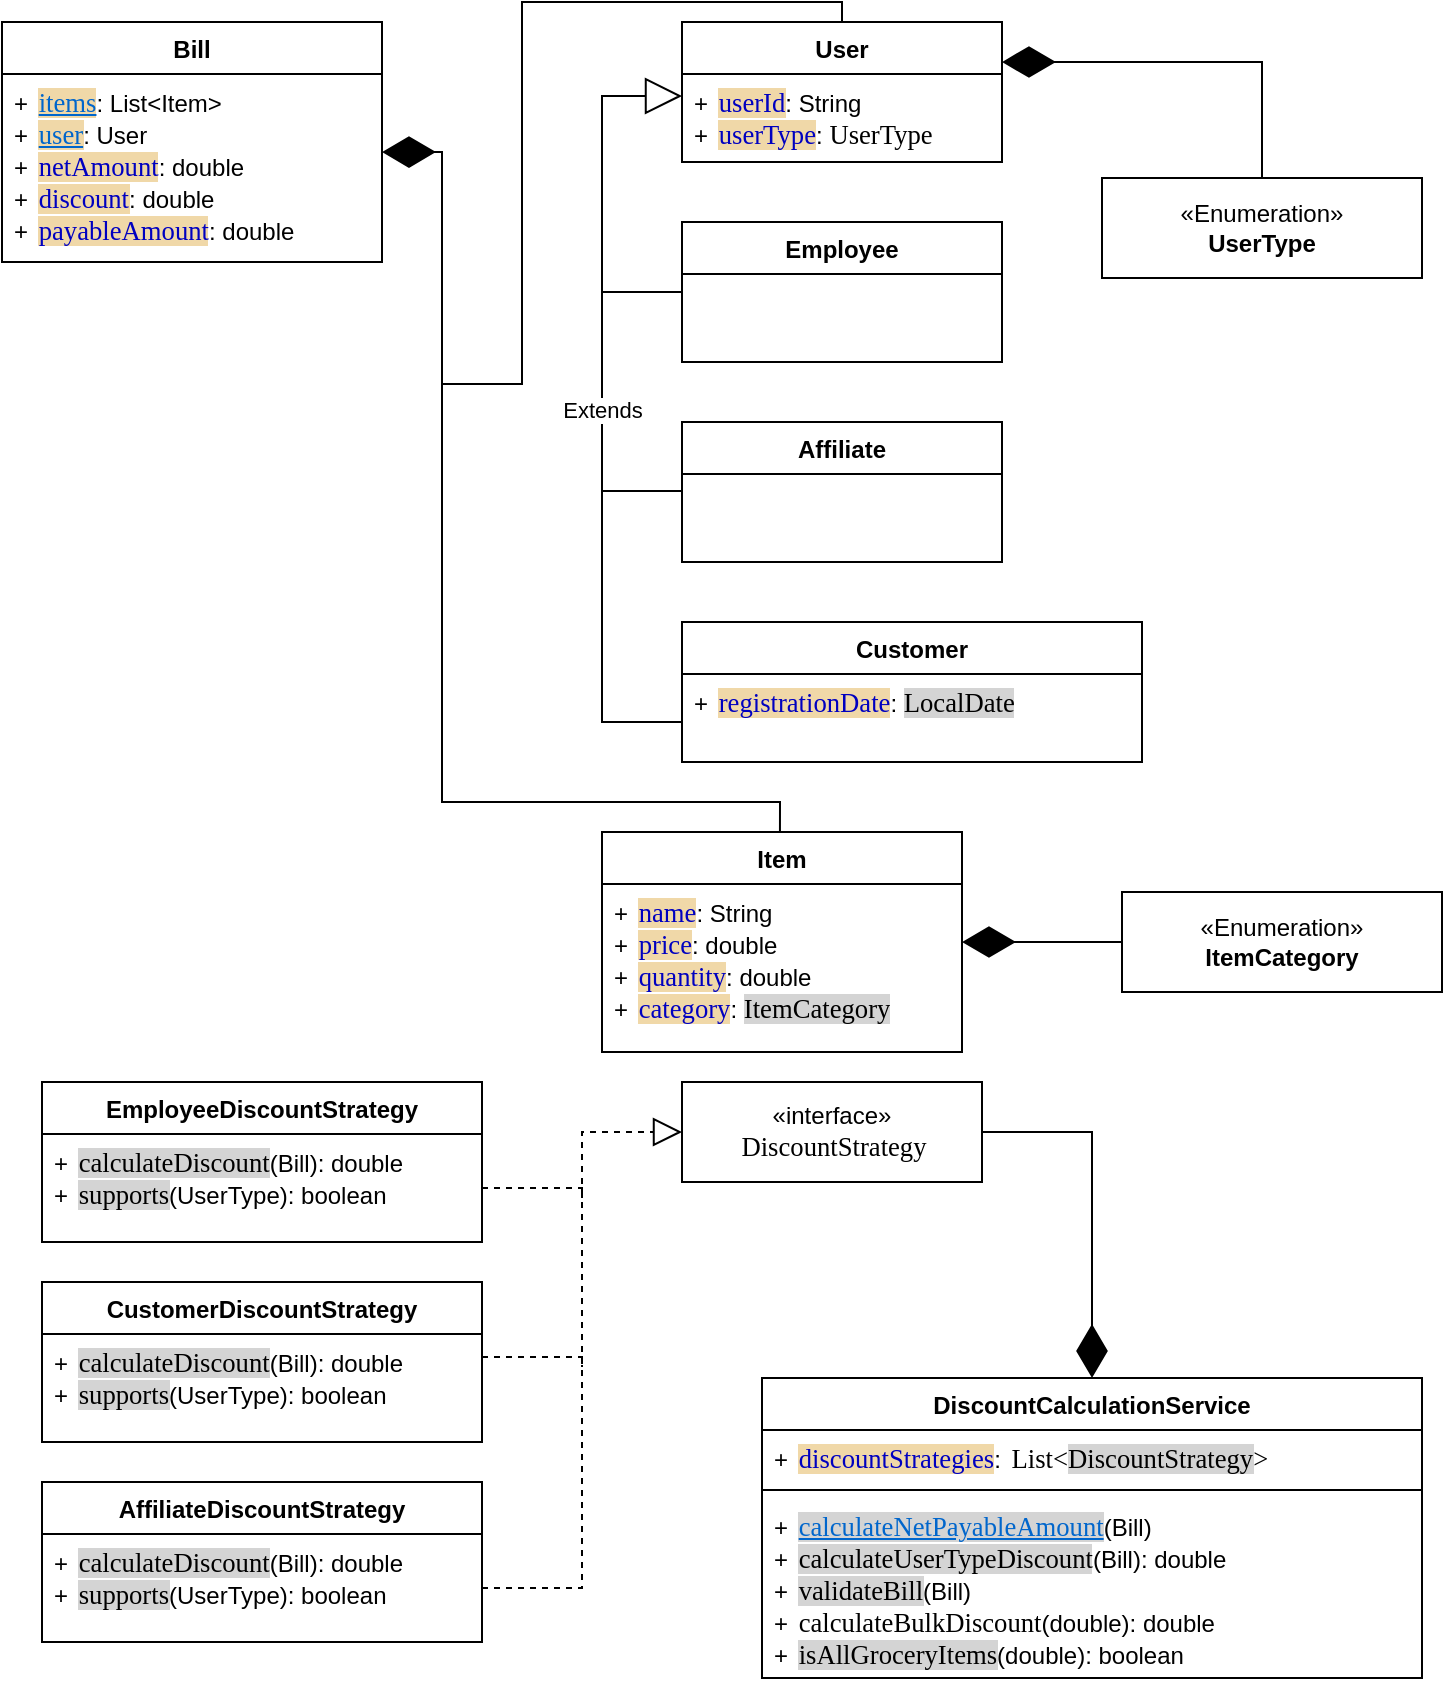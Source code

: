 <mxfile version="24.2.1" type="device">
  <diagram name="Page-1" id="UgV_JPP0i3aFmWsmUaCU">
    <mxGraphModel dx="1283" dy="746" grid="1" gridSize="10" guides="1" tooltips="1" connect="1" arrows="1" fold="1" page="1" pageScale="1" pageWidth="827" pageHeight="1169" background="#ffffff" math="0" shadow="0">
      <root>
        <mxCell id="0" />
        <mxCell id="1" parent="0" />
        <mxCell id="_derKe90vPUyV-7pFpbQ-1" value="User" style="swimlane;fontStyle=1;align=center;verticalAlign=top;childLayout=stackLayout;horizontal=1;startSize=26;horizontalStack=0;resizeParent=1;resizeParentMax=0;resizeLast=0;collapsible=1;marginBottom=0;whiteSpace=wrap;html=1;" parent="1" vertex="1">
          <mxGeometry x="390" y="132" width="160" height="70" as="geometry" />
        </mxCell>
        <mxCell id="_derKe90vPUyV-7pFpbQ-2" value="+&amp;nbsp;&lt;span style=&quot;background-color:#ffffff;padding:0px 0px 0px 2px;&quot;&gt;&lt;span style=&quot;font-family: Consolas; font-size: 10pt; white-space: pre;&quot;&gt;&lt;span style=&quot;color:#0000c0;background-color:#f0d8a8;&quot;&gt;userId&lt;/span&gt;&lt;/span&gt;&lt;/span&gt;: String&lt;div&gt;+&amp;nbsp;&lt;span style=&quot;background-color:#ffffff;padding:0px 0px 0px 2px;&quot;&gt;&lt;span style=&quot;font-family: Consolas; font-size: 10pt; white-space: pre;&quot;&gt;&lt;span style=&quot;color:#0000c0;background-color:#f0d8a8;&quot;&gt;userType&lt;/span&gt;&lt;/span&gt;&lt;/span&gt;:&amp;nbsp;&lt;span style=&quot;font-family: Consolas; font-size: 10pt; white-space: pre; background-color: rgb(255, 255, 255);&quot;&gt;UserType&lt;/span&gt;&lt;br&gt;&lt;/div&gt;" style="text;strokeColor=none;fillColor=none;align=left;verticalAlign=top;spacingLeft=4;spacingRight=4;overflow=hidden;rotatable=0;points=[[0,0.5],[1,0.5]];portConstraint=eastwest;whiteSpace=wrap;html=1;" parent="_derKe90vPUyV-7pFpbQ-1" vertex="1">
          <mxGeometry y="26" width="160" height="44" as="geometry" />
        </mxCell>
        <mxCell id="_derKe90vPUyV-7pFpbQ-6" value="Employee" style="swimlane;fontStyle=1;align=center;verticalAlign=top;childLayout=stackLayout;horizontal=1;startSize=26;horizontalStack=0;resizeParent=1;resizeParentMax=0;resizeLast=0;collapsible=1;marginBottom=0;whiteSpace=wrap;html=1;" parent="1" vertex="1">
          <mxGeometry x="390" y="232" width="160" height="70" as="geometry" />
        </mxCell>
        <mxCell id="_derKe90vPUyV-7pFpbQ-8" value="Affiliate" style="swimlane;fontStyle=1;align=center;verticalAlign=top;childLayout=stackLayout;horizontal=1;startSize=26;horizontalStack=0;resizeParent=1;resizeParentMax=0;resizeLast=0;collapsible=1;marginBottom=0;whiteSpace=wrap;html=1;" parent="1" vertex="1">
          <mxGeometry x="390" y="332" width="160" height="70" as="geometry" />
        </mxCell>
        <mxCell id="_derKe90vPUyV-7pFpbQ-9" value="&lt;div&gt;&lt;br&gt;&lt;/div&gt;" style="text;strokeColor=none;fillColor=none;align=left;verticalAlign=top;spacingLeft=4;spacingRight=4;overflow=hidden;rotatable=0;points=[[0,0.5],[1,0.5]];portConstraint=eastwest;whiteSpace=wrap;html=1;" parent="_derKe90vPUyV-7pFpbQ-8" vertex="1">
          <mxGeometry y="26" width="160" height="44" as="geometry" />
        </mxCell>
        <mxCell id="_derKe90vPUyV-7pFpbQ-10" value="Customer" style="swimlane;fontStyle=1;align=center;verticalAlign=top;childLayout=stackLayout;horizontal=1;startSize=26;horizontalStack=0;resizeParent=1;resizeParentMax=0;resizeLast=0;collapsible=1;marginBottom=0;whiteSpace=wrap;html=1;" parent="1" vertex="1">
          <mxGeometry x="390" y="432" width="230" height="70" as="geometry" />
        </mxCell>
        <mxCell id="_derKe90vPUyV-7pFpbQ-11" value="+&amp;nbsp;&lt;span style=&quot;background-color: rgb(255, 255, 255); padding: 0px 0px 0px 2px;&quot;&gt;&lt;span style=&quot;font-family: Consolas; font-size: 10pt; white-space: pre;&quot;&gt;&lt;span style=&quot;color:#0000c0;background-color:#f0d8a8;&quot;&gt;registrationDate&lt;/span&gt;&lt;/span&gt;&lt;/span&gt;&lt;span style=&quot;background-color: initial;&quot;&gt;:&amp;nbsp;&lt;/span&gt;&lt;span style=&quot;background-color: rgb(212, 212, 212); font-family: Consolas; font-size: 10pt; white-space: pre;&quot;&gt;LocalDate&lt;/span&gt;" style="text;strokeColor=none;fillColor=none;align=left;verticalAlign=top;spacingLeft=4;spacingRight=4;overflow=hidden;rotatable=0;points=[[0,0.5],[1,0.5]];portConstraint=eastwest;whiteSpace=wrap;html=1;" parent="_derKe90vPUyV-7pFpbQ-10" vertex="1">
          <mxGeometry y="26" width="230" height="44" as="geometry" />
        </mxCell>
        <mxCell id="_derKe90vPUyV-7pFpbQ-14" value="Extends" style="endArrow=block;endSize=16;endFill=0;html=1;rounded=0;entryX=0;entryY=0.25;entryDx=0;entryDy=0;entryPerimeter=0;edgeStyle=orthogonalEdgeStyle;" parent="1" target="_derKe90vPUyV-7pFpbQ-2" edge="1">
          <mxGeometry width="160" relative="1" as="geometry">
            <mxPoint x="390" y="482" as="sourcePoint" />
            <mxPoint x="550" y="672" as="targetPoint" />
            <Array as="points">
              <mxPoint x="390" y="482" />
              <mxPoint x="350" y="482" />
              <mxPoint x="350" y="169" />
            </Array>
          </mxGeometry>
        </mxCell>
        <mxCell id="_derKe90vPUyV-7pFpbQ-16" value="" style="endArrow=none;html=1;rounded=0;entryX=0;entryY=0.5;entryDx=0;entryDy=0;" parent="1" target="_derKe90vPUyV-7pFpbQ-6" edge="1">
          <mxGeometry width="50" height="50" relative="1" as="geometry">
            <mxPoint x="350" y="267" as="sourcePoint" />
            <mxPoint x="470" y="582" as="targetPoint" />
          </mxGeometry>
        </mxCell>
        <mxCell id="_derKe90vPUyV-7pFpbQ-17" value="" style="endArrow=none;html=1;rounded=0;entryX=0;entryY=0.5;entryDx=0;entryDy=0;" parent="1" edge="1">
          <mxGeometry width="50" height="50" relative="1" as="geometry">
            <mxPoint x="350" y="366.5" as="sourcePoint" />
            <mxPoint x="390" y="366.5" as="targetPoint" />
          </mxGeometry>
        </mxCell>
        <mxCell id="_derKe90vPUyV-7pFpbQ-18" value="«interface»&lt;br&gt;&lt;span style=&quot;padding: 0px 0px 0px 2px;&quot;&gt;&lt;span style=&quot;font-family: Consolas; font-size: 10pt; white-space: pre; background-color: rgb(255, 255, 255);&quot;&gt;DiscountStrategy&lt;/span&gt;&lt;/span&gt;" style="html=1;whiteSpace=wrap;" parent="1" vertex="1">
          <mxGeometry x="390" y="662" width="150" height="50" as="geometry" />
        </mxCell>
        <mxCell id="_derKe90vPUyV-7pFpbQ-26" value="Bill" style="swimlane;fontStyle=1;align=center;verticalAlign=top;childLayout=stackLayout;horizontal=1;startSize=26;horizontalStack=0;resizeParent=1;resizeParentMax=0;resizeLast=0;collapsible=1;marginBottom=0;whiteSpace=wrap;html=1;" parent="1" vertex="1">
          <mxGeometry x="50" y="132" width="190" height="120" as="geometry" />
        </mxCell>
        <mxCell id="_derKe90vPUyV-7pFpbQ-31" value="" style="endArrow=diamondThin;endFill=1;endSize=24;html=1;rounded=0;edgeStyle=orthogonalEdgeStyle;exitX=-0.017;exitY=0.357;exitDx=0;exitDy=0;exitPerimeter=0;entryX=1;entryY=0.415;entryDx=0;entryDy=0;entryPerimeter=0;" parent="_derKe90vPUyV-7pFpbQ-26" target="_derKe90vPUyV-7pFpbQ-27" edge="1">
          <mxGeometry width="160" relative="1" as="geometry">
            <mxPoint x="388.97" y="404.988" as="sourcePoint" />
            <mxPoint x="200" y="65" as="targetPoint" />
            <Array as="points">
              <mxPoint x="389" y="390" />
              <mxPoint x="220" y="390" />
              <mxPoint x="220" y="65" />
            </Array>
          </mxGeometry>
        </mxCell>
        <mxCell id="_derKe90vPUyV-7pFpbQ-27" value="+&amp;nbsp;&lt;span style=&quot;background-color:#ffffff;padding:0px 0px 0px 2px;&quot;&gt;&lt;span style=&quot;font-family: Consolas; font-size: 10pt; white-space: pre;&quot;&gt;&lt;span style=&quot;background-color: rgb(240, 216, 168); text-decoration-line: underline; text-decoration-style: solid; text-decoration-color: rgb(0, 102, 204); color: rgb(0, 102, 204);&quot;&gt;items&lt;/span&gt;&lt;/span&gt;&lt;/span&gt;: List&amp;lt;Item&amp;gt;&lt;div&gt;+&amp;nbsp;&lt;span style=&quot;background-color: rgb(255, 255, 255); padding: 0px 0px 0px 2px;&quot;&gt;&lt;span style=&quot;font-family: Consolas; font-size: 10pt; white-space: pre;&quot;&gt;&lt;span style=&quot;background-color: rgb(240, 216, 168); text-decoration-line: underline; text-decoration-style: solid; text-decoration-color: rgb(0, 102, 204); color: rgb(0, 102, 204);&quot;&gt;user&lt;/span&gt;&lt;/span&gt;&lt;/span&gt;: User&lt;br&gt;&lt;/div&gt;&lt;div&gt;+&amp;nbsp;&lt;span style=&quot;background-color:#ffffff;padding:0px 0px 0px 2px;&quot;&gt;&lt;span style=&quot;font-family: Consolas; font-size: 10pt; white-space: pre;&quot;&gt;&lt;span style=&quot;color:#0000c0;background-color:#f0d8a8;&quot;&gt;netAmount&lt;/span&gt;&lt;/span&gt;&lt;/span&gt;: double&lt;div&gt;+&amp;nbsp;&lt;span style=&quot;background-color:#ffffff;padding:0px 0px 0px 2px;&quot;&gt;&lt;span style=&quot;font-family: Consolas; font-size: 10pt; white-space: pre;&quot;&gt;&lt;span style=&quot;color:#0000c0;background-color:#f0d8a8;&quot;&gt;discount&lt;/span&gt;&lt;/span&gt;&lt;/span&gt;:&amp;nbsp;&lt;span style=&quot;background-color: initial;&quot;&gt;double&lt;/span&gt;&lt;/div&gt;&lt;/div&gt;&lt;div&gt;+&amp;nbsp;&lt;span style=&quot;background-color:#ffffff;padding:0px 0px 0px 2px;&quot;&gt;&lt;span style=&quot;font-family: Consolas; font-size: 10pt; white-space: pre;&quot;&gt;&lt;span style=&quot;color:#0000c0;background-color:#f0d8a8;&quot;&gt;payableAmount&lt;/span&gt;&lt;/span&gt;&lt;/span&gt;:&amp;nbsp;&lt;span style=&quot;background-color: initial;&quot;&gt;double&lt;/span&gt;&lt;/div&gt;" style="text;strokeColor=none;fillColor=none;align=left;verticalAlign=top;spacingLeft=4;spacingRight=4;overflow=hidden;rotatable=0;points=[[0,0.5],[1,0.5]];portConstraint=eastwest;whiteSpace=wrap;html=1;" parent="_derKe90vPUyV-7pFpbQ-26" vertex="1">
          <mxGeometry y="26" width="190" height="94" as="geometry" />
        </mxCell>
        <mxCell id="_derKe90vPUyV-7pFpbQ-32" value="Item" style="swimlane;fontStyle=1;align=center;verticalAlign=top;childLayout=stackLayout;horizontal=1;startSize=26;horizontalStack=0;resizeParent=1;resizeParentMax=0;resizeLast=0;collapsible=1;marginBottom=0;whiteSpace=wrap;html=1;" parent="1" vertex="1">
          <mxGeometry x="350" y="537" width="180" height="110" as="geometry" />
        </mxCell>
        <mxCell id="_derKe90vPUyV-7pFpbQ-33" value="+&amp;nbsp;&lt;span style=&quot;background-color:#ffffff;padding:0px 0px 0px 2px;&quot;&gt;&lt;span style=&quot;font-family: Consolas; font-size: 10pt; white-space: pre;&quot;&gt;&lt;span style=&quot;color:#0000c0;background-color:#f0d8a8;&quot;&gt;name&lt;/span&gt;&lt;/span&gt;&lt;/span&gt;: String&lt;div&gt;+&amp;nbsp;&lt;span style=&quot;background-color: rgb(255, 255, 255); padding: 0px 0px 0px 2px;&quot;&gt;&lt;span style=&quot;font-family: Consolas; font-size: 10pt; white-space: pre;&quot;&gt;&lt;span style=&quot;color: rgb(0, 0, 192); background-color: rgb(240, 216, 168);&quot;&gt;price&lt;/span&gt;&lt;/span&gt;&lt;/span&gt;: double&lt;br&gt;&lt;/div&gt;&lt;div&gt;+&amp;nbsp;&lt;span style=&quot;background-color: rgb(255, 255, 255); padding: 0px 0px 0px 2px;&quot;&gt;&lt;span style=&quot;font-family: Consolas; font-size: 10pt; white-space: pre;&quot;&gt;&lt;span style=&quot;color: rgb(0, 0, 192); background-color: rgb(240, 216, 168);&quot;&gt;quantity&lt;/span&gt;&lt;/span&gt;&lt;/span&gt;: double&lt;br&gt;&lt;/div&gt;&lt;div&gt;+&amp;nbsp;&lt;span style=&quot;background-color: rgb(255, 255, 255); padding: 0px 0px 0px 2px;&quot;&gt;&lt;span style=&quot;font-family: Consolas; font-size: 10pt; white-space: pre;&quot;&gt;&lt;span style=&quot;color: rgb(0, 0, 192); background-color: rgb(240, 216, 168);&quot;&gt;category&lt;/span&gt;&lt;/span&gt;&lt;/span&gt;:&amp;nbsp;&lt;span style=&quot;background-color: rgb(212, 212, 212); font-family: Consolas; font-size: 10pt; white-space: pre;&quot;&gt;ItemCategory&lt;/span&gt;&lt;br&gt;&lt;/div&gt;" style="text;strokeColor=none;fillColor=none;align=left;verticalAlign=top;spacingLeft=4;spacingRight=4;overflow=hidden;rotatable=0;points=[[0,0.5],[1,0.5]];portConstraint=eastwest;whiteSpace=wrap;html=1;" parent="_derKe90vPUyV-7pFpbQ-32" vertex="1">
          <mxGeometry y="26" width="180" height="84" as="geometry" />
        </mxCell>
        <mxCell id="_derKe90vPUyV-7pFpbQ-37" value="" style="endArrow=none;html=1;rounded=0;entryX=0.5;entryY=0;entryDx=0;entryDy=0;edgeStyle=orthogonalEdgeStyle;" parent="1" target="_derKe90vPUyV-7pFpbQ-1" edge="1">
          <mxGeometry width="50" height="50" relative="1" as="geometry">
            <mxPoint x="270" y="312" as="sourcePoint" />
            <mxPoint x="190" y="352" as="targetPoint" />
            <Array as="points">
              <mxPoint x="270" y="313" />
              <mxPoint x="310" y="313" />
              <mxPoint x="310" y="122" />
              <mxPoint x="470" y="122" />
            </Array>
          </mxGeometry>
        </mxCell>
        <mxCell id="8w6wnuZg_eJY2FUNTeMF-1" value="«Enumeration»&lt;br&gt;&lt;b&gt;UserType&lt;/b&gt;" style="html=1;whiteSpace=wrap;" vertex="1" parent="1">
          <mxGeometry x="600" y="210" width="160" height="50" as="geometry" />
        </mxCell>
        <mxCell id="8w6wnuZg_eJY2FUNTeMF-2" value="«Enumeration»&lt;br&gt;&lt;b&gt;ItemCategory&lt;/b&gt;" style="html=1;whiteSpace=wrap;" vertex="1" parent="1">
          <mxGeometry x="610" y="567" width="160" height="50" as="geometry" />
        </mxCell>
        <mxCell id="8w6wnuZg_eJY2FUNTeMF-3" value="" style="endArrow=diamondThin;endFill=1;endSize=24;html=1;rounded=0;edgeStyle=orthogonalEdgeStyle;exitX=0;exitY=0.5;exitDx=0;exitDy=0;entryX=1;entryY=0.415;entryDx=0;entryDy=0;entryPerimeter=0;" edge="1" parent="1" source="8w6wnuZg_eJY2FUNTeMF-2">
          <mxGeometry width="160" relative="1" as="geometry">
            <mxPoint x="728.97" y="931.988" as="sourcePoint" />
            <mxPoint x="530" y="592" as="targetPoint" />
            <Array as="points">
              <mxPoint x="590" y="592" />
              <mxPoint x="590" y="592" />
            </Array>
          </mxGeometry>
        </mxCell>
        <mxCell id="8w6wnuZg_eJY2FUNTeMF-4" value="" style="endArrow=diamondThin;endFill=1;endSize=24;html=1;rounded=0;edgeStyle=orthogonalEdgeStyle;entryX=1;entryY=0.415;entryDx=0;entryDy=0;entryPerimeter=0;exitX=0.5;exitY=0;exitDx=0;exitDy=0;" edge="1" parent="1" source="8w6wnuZg_eJY2FUNTeMF-1">
          <mxGeometry width="160" relative="1" as="geometry">
            <mxPoint x="660" y="152" as="sourcePoint" />
            <mxPoint x="550" y="152" as="targetPoint" />
            <Array as="points">
              <mxPoint x="680" y="152" />
            </Array>
          </mxGeometry>
        </mxCell>
        <mxCell id="8w6wnuZg_eJY2FUNTeMF-5" value="EmployeeDiscountStrategy" style="swimlane;fontStyle=1;align=center;verticalAlign=top;childLayout=stackLayout;horizontal=1;startSize=26;horizontalStack=0;resizeParent=1;resizeParentMax=0;resizeLast=0;collapsible=1;marginBottom=0;whiteSpace=wrap;html=1;" vertex="1" parent="1">
          <mxGeometry x="70" y="662" width="220" height="80" as="geometry" />
        </mxCell>
        <mxCell id="8w6wnuZg_eJY2FUNTeMF-8" value="+&amp;nbsp;&lt;span style=&quot;background-color:#ffffff;padding:0px 0px 0px 2px;&quot;&gt;&lt;span style=&quot;font-family: Consolas; font-size: 10pt; white-space: pre;&quot;&gt;&lt;span style=&quot;background-color: rgb(212, 212, 212);&quot;&gt;calculateDiscount&lt;/span&gt;&lt;/span&gt;&lt;/span&gt;(Bill): double&lt;div&gt;+&amp;nbsp;&lt;span style=&quot;background-color:#ffffff;padding:0px 0px 0px 2px;&quot;&gt;&lt;span style=&quot;font-family: Consolas; font-size: 10pt; white-space: pre;&quot;&gt;&lt;span style=&quot;background-color: rgb(212, 212, 212);&quot;&gt;supports&lt;/span&gt;&lt;/span&gt;&lt;/span&gt;(UserType): boolean&lt;br&gt;&lt;/div&gt;" style="text;strokeColor=none;fillColor=none;align=left;verticalAlign=top;spacingLeft=4;spacingRight=4;overflow=hidden;rotatable=0;points=[[0,0.5],[1,0.5]];portConstraint=eastwest;whiteSpace=wrap;html=1;" vertex="1" parent="8w6wnuZg_eJY2FUNTeMF-5">
          <mxGeometry y="26" width="220" height="54" as="geometry" />
        </mxCell>
        <mxCell id="8w6wnuZg_eJY2FUNTeMF-9" value="AffiliateDiscountStrategy" style="swimlane;fontStyle=1;align=center;verticalAlign=top;childLayout=stackLayout;horizontal=1;startSize=26;horizontalStack=0;resizeParent=1;resizeParentMax=0;resizeLast=0;collapsible=1;marginBottom=0;whiteSpace=wrap;html=1;" vertex="1" parent="1">
          <mxGeometry x="70" y="862" width="220" height="80" as="geometry" />
        </mxCell>
        <mxCell id="8w6wnuZg_eJY2FUNTeMF-10" value="+&amp;nbsp;&lt;span style=&quot;background-color:#ffffff;padding:0px 0px 0px 2px;&quot;&gt;&lt;span style=&quot;font-family: Consolas; font-size: 10pt; white-space: pre;&quot;&gt;&lt;span style=&quot;background-color: rgb(212, 212, 212);&quot;&gt;calculateDiscount&lt;/span&gt;&lt;/span&gt;&lt;/span&gt;(Bill): double&lt;div&gt;+&amp;nbsp;&lt;span style=&quot;background-color:#ffffff;padding:0px 0px 0px 2px;&quot;&gt;&lt;span style=&quot;font-family: Consolas; font-size: 10pt; white-space: pre;&quot;&gt;&lt;span style=&quot;background-color: rgb(212, 212, 212);&quot;&gt;supports&lt;/span&gt;&lt;/span&gt;&lt;/span&gt;(UserType): boolean&lt;br&gt;&lt;/div&gt;" style="text;strokeColor=none;fillColor=none;align=left;verticalAlign=top;spacingLeft=4;spacingRight=4;overflow=hidden;rotatable=0;points=[[0,0.5],[1,0.5]];portConstraint=eastwest;whiteSpace=wrap;html=1;" vertex="1" parent="8w6wnuZg_eJY2FUNTeMF-9">
          <mxGeometry y="26" width="220" height="54" as="geometry" />
        </mxCell>
        <mxCell id="8w6wnuZg_eJY2FUNTeMF-11" value="CustomerDiscountStrategy" style="swimlane;fontStyle=1;align=center;verticalAlign=top;childLayout=stackLayout;horizontal=1;startSize=26;horizontalStack=0;resizeParent=1;resizeParentMax=0;resizeLast=0;collapsible=1;marginBottom=0;whiteSpace=wrap;html=1;" vertex="1" parent="1">
          <mxGeometry x="70" y="762" width="220" height="80" as="geometry" />
        </mxCell>
        <mxCell id="8w6wnuZg_eJY2FUNTeMF-12" value="+&amp;nbsp;&lt;span style=&quot;background-color:#ffffff;padding:0px 0px 0px 2px;&quot;&gt;&lt;span style=&quot;font-family: Consolas; font-size: 10pt; white-space: pre;&quot;&gt;&lt;span style=&quot;background-color: rgb(212, 212, 212);&quot;&gt;calculateDiscount&lt;/span&gt;&lt;/span&gt;&lt;/span&gt;(Bill): double&lt;div&gt;+&amp;nbsp;&lt;span style=&quot;background-color:#ffffff;padding:0px 0px 0px 2px;&quot;&gt;&lt;span style=&quot;font-family: Consolas; font-size: 10pt; white-space: pre;&quot;&gt;&lt;span style=&quot;background-color: rgb(212, 212, 212);&quot;&gt;supports&lt;/span&gt;&lt;/span&gt;&lt;/span&gt;(UserType): boolean&lt;br&gt;&lt;/div&gt;" style="text;strokeColor=none;fillColor=none;align=left;verticalAlign=top;spacingLeft=4;spacingRight=4;overflow=hidden;rotatable=0;points=[[0,0.5],[1,0.5]];portConstraint=eastwest;whiteSpace=wrap;html=1;" vertex="1" parent="8w6wnuZg_eJY2FUNTeMF-11">
          <mxGeometry y="26" width="220" height="54" as="geometry" />
        </mxCell>
        <mxCell id="8w6wnuZg_eJY2FUNTeMF-13" value="" style="endArrow=block;dashed=1;endFill=0;endSize=12;html=1;rounded=0;entryX=0;entryY=0.5;entryDx=0;entryDy=0;edgeStyle=orthogonalEdgeStyle;exitX=1;exitY=0.5;exitDx=0;exitDy=0;" edge="1" parent="1" source="8w6wnuZg_eJY2FUNTeMF-10" target="_derKe90vPUyV-7pFpbQ-18">
          <mxGeometry width="160" relative="1" as="geometry">
            <mxPoint x="10" y="1012" as="sourcePoint" />
            <mxPoint x="170" y="1012" as="targetPoint" />
            <Array as="points">
              <mxPoint x="340" y="915" />
              <mxPoint x="340" y="687" />
            </Array>
          </mxGeometry>
        </mxCell>
        <mxCell id="8w6wnuZg_eJY2FUNTeMF-16" value="DiscountCalculationService" style="swimlane;fontStyle=1;align=center;verticalAlign=top;childLayout=stackLayout;horizontal=1;startSize=26;horizontalStack=0;resizeParent=1;resizeParentMax=0;resizeLast=0;collapsible=1;marginBottom=0;whiteSpace=wrap;html=1;" vertex="1" parent="1">
          <mxGeometry x="430" y="810" width="330" height="150" as="geometry" />
        </mxCell>
        <mxCell id="8w6wnuZg_eJY2FUNTeMF-17" value="+&amp;nbsp;&lt;span style=&quot;background-color:#ffffff;padding:0px 0px 0px 2px;&quot;&gt;&lt;span style=&quot;font-family: Consolas; font-size: 10pt; white-space: pre;&quot;&gt;&lt;span style=&quot;color:#0000c0;background-color:#f0d8a8;&quot;&gt;discountStrategies&lt;/span&gt;&lt;/span&gt;&lt;/span&gt;:&amp;nbsp;&lt;span style=&quot;background-color:#ffffff;padding:0px 0px 0px 2px;&quot;&gt;&lt;span style=&quot;font-family: Consolas; font-size: 10pt; white-space: pre;&quot;&gt;List&amp;lt;&lt;span style=&quot;background-color: rgb(212, 212, 212);&quot;&gt;DiscountStrategy&lt;/span&gt;&amp;gt;&lt;/span&gt;&lt;/span&gt;" style="text;strokeColor=none;fillColor=none;align=left;verticalAlign=top;spacingLeft=4;spacingRight=4;overflow=hidden;rotatable=0;points=[[0,0.5],[1,0.5]];portConstraint=eastwest;whiteSpace=wrap;html=1;" vertex="1" parent="8w6wnuZg_eJY2FUNTeMF-16">
          <mxGeometry y="26" width="330" height="26" as="geometry" />
        </mxCell>
        <mxCell id="8w6wnuZg_eJY2FUNTeMF-18" value="" style="line;strokeWidth=1;fillColor=none;align=left;verticalAlign=middle;spacingTop=-1;spacingLeft=3;spacingRight=3;rotatable=0;labelPosition=right;points=[];portConstraint=eastwest;strokeColor=inherit;" vertex="1" parent="8w6wnuZg_eJY2FUNTeMF-16">
          <mxGeometry y="52" width="330" height="8" as="geometry" />
        </mxCell>
        <mxCell id="8w6wnuZg_eJY2FUNTeMF-19" value="+&amp;nbsp;&lt;span style=&quot;background-color:#ffffff;padding:0px 0px 0px 2px;&quot;&gt;&lt;span style=&quot;font-family: Consolas; font-size: 10pt; white-space: pre;&quot;&gt;&lt;span style=&quot;background-color: rgb(212, 212, 212); text-decoration-line: underline; text-decoration-style: solid; text-decoration-color: rgb(0, 102, 204); color: rgb(0, 102, 204);&quot;&gt;calculateNetPayableAmount&lt;/span&gt;&lt;/span&gt;&lt;/span&gt;(Bill)&lt;div&gt;+&amp;nbsp;&lt;span style=&quot;background-color:#ffffff;padding:0px 0px 0px 2px;&quot;&gt;&lt;span style=&quot;font-family: Consolas; font-size: 10pt; white-space: pre;&quot;&gt;&lt;span style=&quot;background-color: rgb(212, 212, 212);&quot;&gt;calculateUserTypeDiscount&lt;/span&gt;&lt;/span&gt;&lt;/span&gt;(Bill): double&lt;br&gt;&lt;/div&gt;&lt;div&gt;+&amp;nbsp;&lt;span style=&quot;background-color:#ffffff;padding:0px 0px 0px 2px;&quot;&gt;&lt;span style=&quot;font-family: Consolas; font-size: 10pt; white-space: pre;&quot;&gt;&lt;span style=&quot;background-color: rgb(212, 212, 212);&quot;&gt;validateBill&lt;/span&gt;&lt;/span&gt;&lt;/span&gt;(Bill)&lt;br&gt;&lt;/div&gt;&lt;div&gt;+&amp;nbsp;&lt;span style=&quot;background-color:#ffffff;padding:0px 0px 0px 2px;&quot;&gt;&lt;span style=&quot;font-family: Consolas; font-size: 10pt; white-space: pre;&quot;&gt;calculateBulkDiscount&lt;/span&gt;&lt;/span&gt;(double): double&lt;br&gt;&lt;/div&gt;&lt;div&gt;+&amp;nbsp;&lt;span style=&quot;background-color:#ffffff;padding:0px 0px 0px 2px;&quot;&gt;&lt;span style=&quot;font-family: Consolas; font-size: 10pt; white-space: pre;&quot;&gt;&lt;span style=&quot;background-color: rgb(212, 212, 212);&quot;&gt;isAllGroceryItems&lt;/span&gt;&lt;/span&gt;&lt;/span&gt;(double): boolean&lt;br&gt;&lt;/div&gt;" style="text;strokeColor=none;fillColor=none;align=left;verticalAlign=top;spacingLeft=4;spacingRight=4;overflow=hidden;rotatable=0;points=[[0,0.5],[1,0.5]];portConstraint=eastwest;whiteSpace=wrap;html=1;" vertex="1" parent="8w6wnuZg_eJY2FUNTeMF-16">
          <mxGeometry y="60" width="330" height="90" as="geometry" />
        </mxCell>
        <mxCell id="8w6wnuZg_eJY2FUNTeMF-21" value="" style="endArrow=diamondThin;endFill=1;endSize=24;html=1;rounded=0;edgeStyle=orthogonalEdgeStyle;exitX=1;exitY=0.5;exitDx=0;exitDy=0;entryX=0.5;entryY=0;entryDx=0;entryDy=0;" edge="1" parent="1" source="_derKe90vPUyV-7pFpbQ-18" target="8w6wnuZg_eJY2FUNTeMF-16">
          <mxGeometry width="160" relative="1" as="geometry">
            <mxPoint x="350" y="861.5" as="sourcePoint" />
            <mxPoint x="570" y="806.5" as="targetPoint" />
            <Array as="points">
              <mxPoint x="595" y="687" />
            </Array>
          </mxGeometry>
        </mxCell>
        <mxCell id="8w6wnuZg_eJY2FUNTeMF-22" value="" style="endArrow=none;dashed=1;html=1;rounded=0;edgeStyle=orthogonalEdgeStyle;exitX=1;exitY=0.5;exitDx=0;exitDy=0;" edge="1" parent="1" source="8w6wnuZg_eJY2FUNTeMF-8">
          <mxGeometry width="50" height="50" relative="1" as="geometry">
            <mxPoint x="160" y="609" as="sourcePoint" />
            <mxPoint x="340" y="720" as="targetPoint" />
            <Array as="points">
              <mxPoint x="340" y="715" />
            </Array>
          </mxGeometry>
        </mxCell>
        <mxCell id="8w6wnuZg_eJY2FUNTeMF-23" value="" style="endArrow=none;dashed=1;html=1;rounded=0;edgeStyle=orthogonalEdgeStyle;exitX=1;exitY=0.5;exitDx=0;exitDy=0;" edge="1" parent="1">
          <mxGeometry width="50" height="50" relative="1" as="geometry">
            <mxPoint x="290" y="799.5" as="sourcePoint" />
            <mxPoint x="340" y="804.5" as="targetPoint" />
            <Array as="points">
              <mxPoint x="340" y="799.5" />
            </Array>
          </mxGeometry>
        </mxCell>
      </root>
    </mxGraphModel>
  </diagram>
</mxfile>
